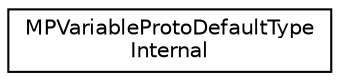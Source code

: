digraph "Graphical Class Hierarchy"
{
 // LATEX_PDF_SIZE
  edge [fontname="Helvetica",fontsize="10",labelfontname="Helvetica",labelfontsize="10"];
  node [fontname="Helvetica",fontsize="10",shape=record];
  rankdir="LR";
  Node0 [label="MPVariableProtoDefaultType\lInternal",height=0.2,width=0.4,color="black", fillcolor="white", style="filled",URL="$structoperations__research_1_1_m_p_variable_proto_default_type_internal.html",tooltip=" "];
}
